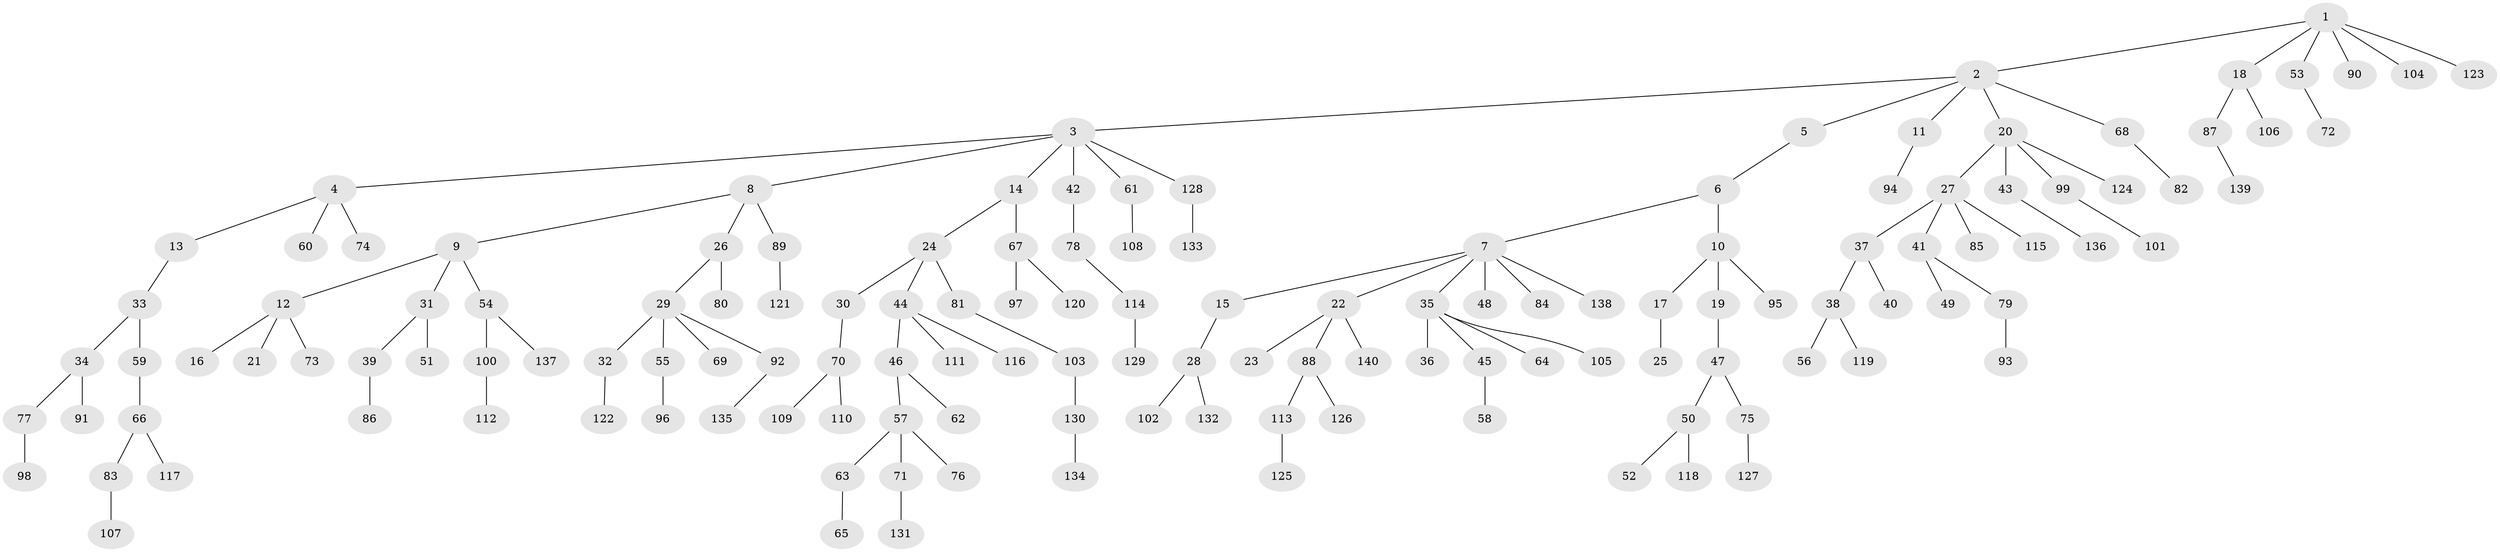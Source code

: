 // coarse degree distribution, {5: 0.023809523809523808, 10: 0.023809523809523808, 2: 0.09523809523809523, 3: 0.07142857142857142, 7: 0.023809523809523808, 1: 0.6904761904761905, 4: 0.047619047619047616, 6: 0.023809523809523808}
// Generated by graph-tools (version 1.1) at 2025/19/03/04/25 18:19:11]
// undirected, 140 vertices, 139 edges
graph export_dot {
graph [start="1"]
  node [color=gray90,style=filled];
  1;
  2;
  3;
  4;
  5;
  6;
  7;
  8;
  9;
  10;
  11;
  12;
  13;
  14;
  15;
  16;
  17;
  18;
  19;
  20;
  21;
  22;
  23;
  24;
  25;
  26;
  27;
  28;
  29;
  30;
  31;
  32;
  33;
  34;
  35;
  36;
  37;
  38;
  39;
  40;
  41;
  42;
  43;
  44;
  45;
  46;
  47;
  48;
  49;
  50;
  51;
  52;
  53;
  54;
  55;
  56;
  57;
  58;
  59;
  60;
  61;
  62;
  63;
  64;
  65;
  66;
  67;
  68;
  69;
  70;
  71;
  72;
  73;
  74;
  75;
  76;
  77;
  78;
  79;
  80;
  81;
  82;
  83;
  84;
  85;
  86;
  87;
  88;
  89;
  90;
  91;
  92;
  93;
  94;
  95;
  96;
  97;
  98;
  99;
  100;
  101;
  102;
  103;
  104;
  105;
  106;
  107;
  108;
  109;
  110;
  111;
  112;
  113;
  114;
  115;
  116;
  117;
  118;
  119;
  120;
  121;
  122;
  123;
  124;
  125;
  126;
  127;
  128;
  129;
  130;
  131;
  132;
  133;
  134;
  135;
  136;
  137;
  138;
  139;
  140;
  1 -- 2;
  1 -- 18;
  1 -- 53;
  1 -- 90;
  1 -- 104;
  1 -- 123;
  2 -- 3;
  2 -- 5;
  2 -- 11;
  2 -- 20;
  2 -- 68;
  3 -- 4;
  3 -- 8;
  3 -- 14;
  3 -- 42;
  3 -- 61;
  3 -- 128;
  4 -- 13;
  4 -- 60;
  4 -- 74;
  5 -- 6;
  6 -- 7;
  6 -- 10;
  7 -- 15;
  7 -- 22;
  7 -- 35;
  7 -- 48;
  7 -- 84;
  7 -- 138;
  8 -- 9;
  8 -- 26;
  8 -- 89;
  9 -- 12;
  9 -- 31;
  9 -- 54;
  10 -- 17;
  10 -- 19;
  10 -- 95;
  11 -- 94;
  12 -- 16;
  12 -- 21;
  12 -- 73;
  13 -- 33;
  14 -- 24;
  14 -- 67;
  15 -- 28;
  17 -- 25;
  18 -- 87;
  18 -- 106;
  19 -- 47;
  20 -- 27;
  20 -- 43;
  20 -- 99;
  20 -- 124;
  22 -- 23;
  22 -- 88;
  22 -- 140;
  24 -- 30;
  24 -- 44;
  24 -- 81;
  26 -- 29;
  26 -- 80;
  27 -- 37;
  27 -- 41;
  27 -- 85;
  27 -- 115;
  28 -- 102;
  28 -- 132;
  29 -- 32;
  29 -- 55;
  29 -- 69;
  29 -- 92;
  30 -- 70;
  31 -- 39;
  31 -- 51;
  32 -- 122;
  33 -- 34;
  33 -- 59;
  34 -- 77;
  34 -- 91;
  35 -- 36;
  35 -- 45;
  35 -- 64;
  35 -- 105;
  37 -- 38;
  37 -- 40;
  38 -- 56;
  38 -- 119;
  39 -- 86;
  41 -- 49;
  41 -- 79;
  42 -- 78;
  43 -- 136;
  44 -- 46;
  44 -- 111;
  44 -- 116;
  45 -- 58;
  46 -- 57;
  46 -- 62;
  47 -- 50;
  47 -- 75;
  50 -- 52;
  50 -- 118;
  53 -- 72;
  54 -- 100;
  54 -- 137;
  55 -- 96;
  57 -- 63;
  57 -- 71;
  57 -- 76;
  59 -- 66;
  61 -- 108;
  63 -- 65;
  66 -- 83;
  66 -- 117;
  67 -- 97;
  67 -- 120;
  68 -- 82;
  70 -- 109;
  70 -- 110;
  71 -- 131;
  75 -- 127;
  77 -- 98;
  78 -- 114;
  79 -- 93;
  81 -- 103;
  83 -- 107;
  87 -- 139;
  88 -- 113;
  88 -- 126;
  89 -- 121;
  92 -- 135;
  99 -- 101;
  100 -- 112;
  103 -- 130;
  113 -- 125;
  114 -- 129;
  128 -- 133;
  130 -- 134;
}
